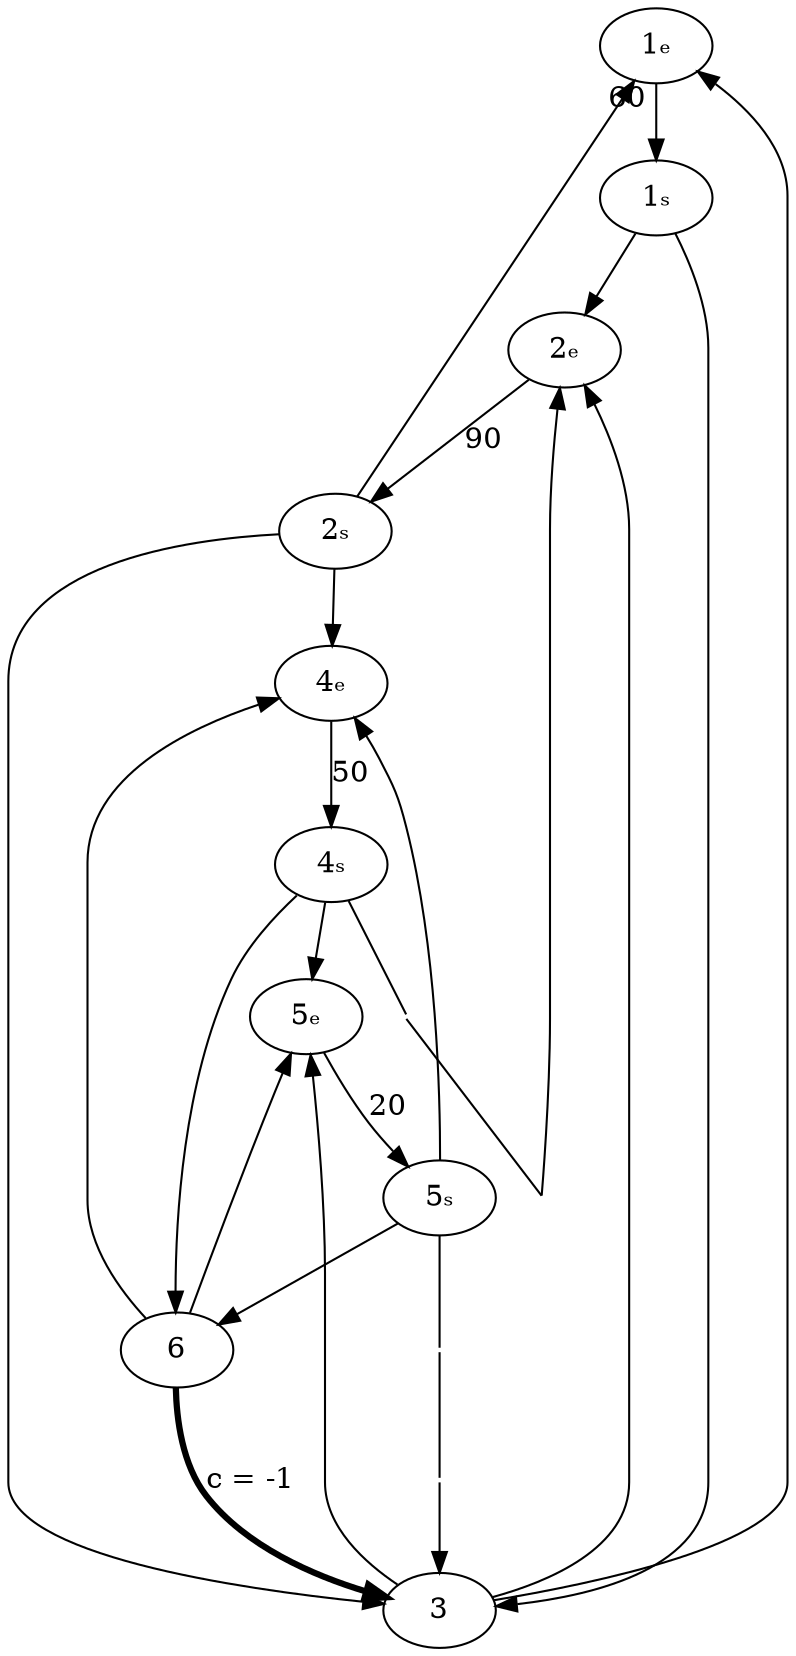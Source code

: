 digraph {
    "1ₑ"[pos="0,-0.5!"]
    "1ₛ"[pos="0,0.5!"]
    "2ₑ"[pos="1.5,1.5!"]
    "2ₛ"[pos="3,1.5!"]
    3   [pos="2.25,-1.5!"]
    "4ₑ"[pos="5.5,1.5!"]
    "4ₛ"[pos="7,1.5!"]
    "5ₑ"[pos="5.5,-1.5!"]
    "5ₛ"[pos="7,-1.5!"]
    6   [pos="8.5,0!"]

    "1ₑ" -> "1ₛ" [taillabel="60 "]
    "2ₑ" -> "2ₛ" [label="90"]
    "4ₑ" -> "4ₛ" [label="50"]
    "5ₑ" -> "5ₛ" [label="20 "]

    "1ₛ" -> { "2ₑ", 3 }

    "2ₛ" -> { "1ₑ", 3, "4ₑ" }

    3 -> { "1ₑ", "2ₑ", "5ₑ" }

    "4ₛ" -> fake1 -> fake2 [dir=none]
    fake2 -> "2ₑ"
    fake1[label="" width=0.01 height=0.01 shape=none pos="7,2.25!"]
    fake2[label="" width=0.01 height=0.01 shape=none pos="1.5,2.25!"]
    "4ₛ" -> {"5ₑ", 6}

    "5ₛ" -> fake3 -> fake4 [dir=none]
    fake4 -> 3
    fake3[label="" width=0.01 height=0.01 shape=none pos="7,-2.25!"]
    fake4[label="" width=0.01 height=0.01 shape=none pos="2.25,-2.25!"]
    "5ₛ" -> {"4ₑ", 6}

    6 -> {"4ₑ", "5ₑ"}
    6 -> 3 [label="c = -1" penwidth=3.0]
}
